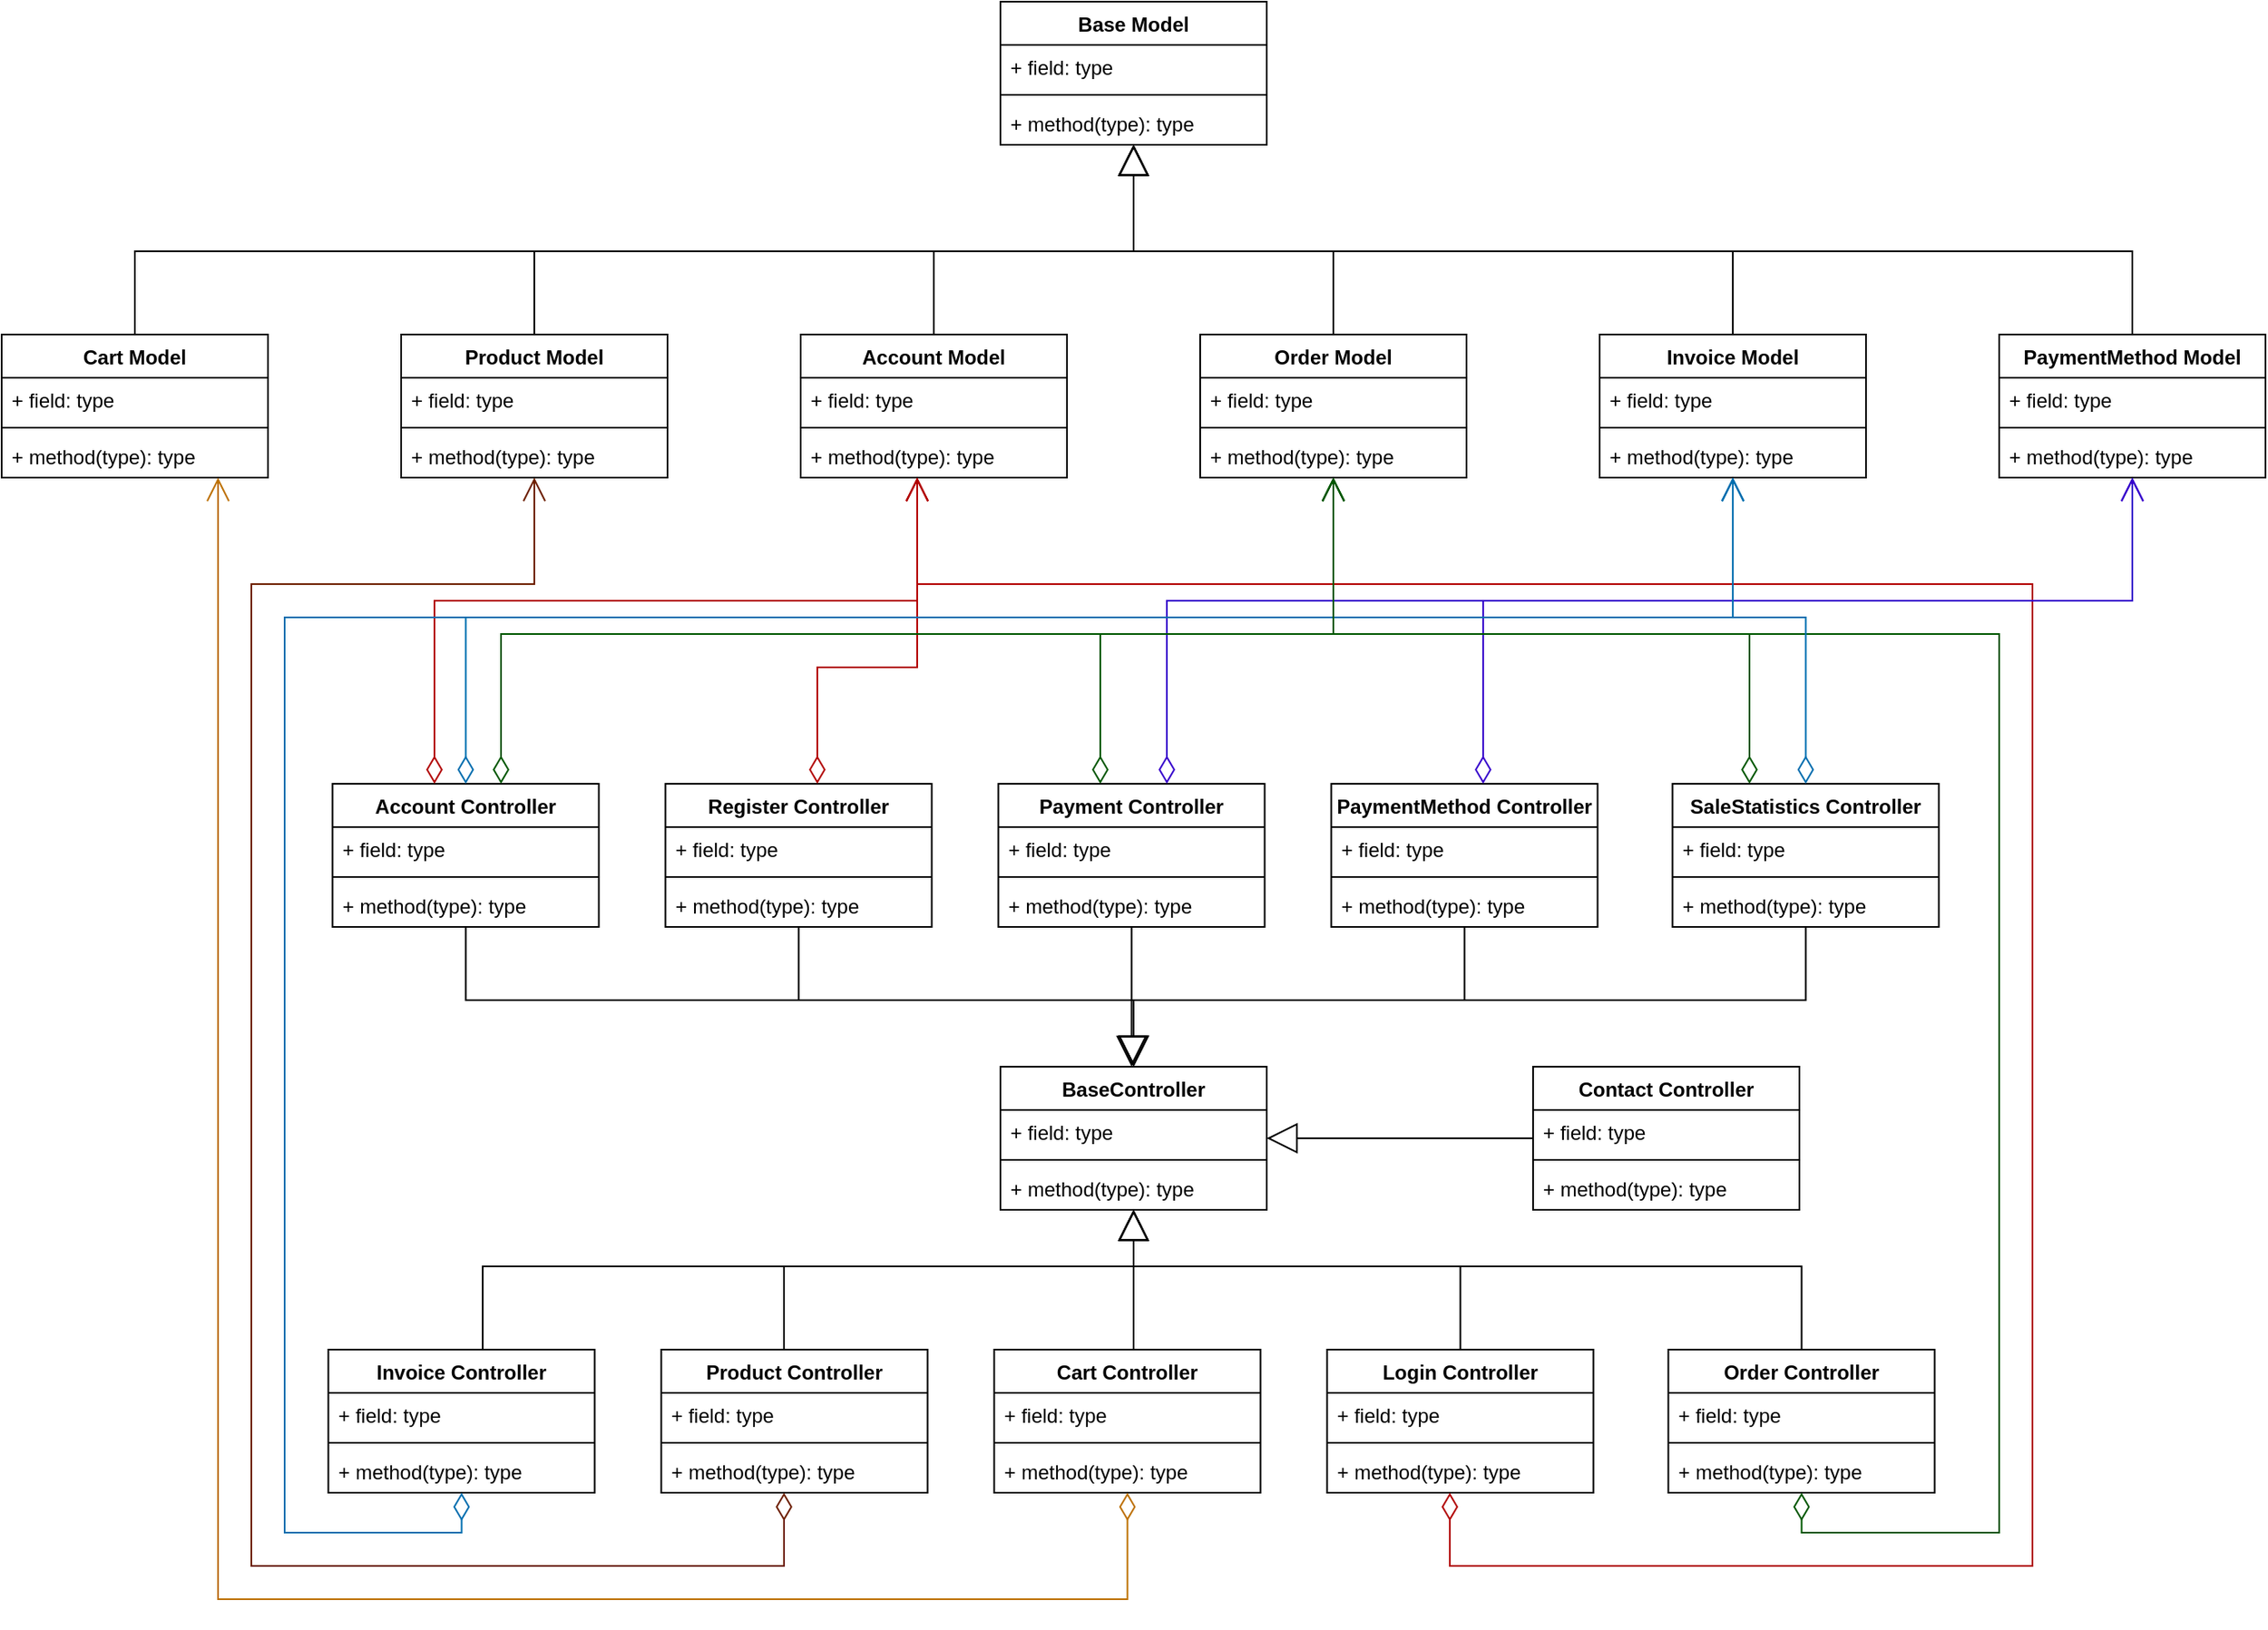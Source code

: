 <mxfile version="16.5.1" type="device"><diagram id="iHKMIQWXNUHumOlA1VqT" name="Page-1"><mxGraphModel dx="220" dy="181" grid="1" gridSize="10" guides="1" tooltips="1" connect="1" arrows="1" fold="1" page="1" pageScale="1" pageWidth="850" pageHeight="1100" math="0" shadow="0"><root><mxCell id="0"/><mxCell id="1" parent="0"/><mxCell id="gUh8i_VwvwUJNWOZ8tHj-1" value="Product Controller" style="swimlane;fontStyle=1;align=center;verticalAlign=top;childLayout=stackLayout;horizontal=1;startSize=26;horizontalStack=0;resizeParent=1;resizeParentMax=0;resizeLast=0;collapsible=1;marginBottom=0;" parent="1" vertex="1"><mxGeometry x="566.25" y="970" width="160" height="86" as="geometry"/></mxCell><mxCell id="gUh8i_VwvwUJNWOZ8tHj-2" value="+ field: type" style="text;strokeColor=none;fillColor=none;align=left;verticalAlign=top;spacingLeft=4;spacingRight=4;overflow=hidden;rotatable=0;points=[[0,0.5],[1,0.5]];portConstraint=eastwest;" parent="gUh8i_VwvwUJNWOZ8tHj-1" vertex="1"><mxGeometry y="26" width="160" height="26" as="geometry"/></mxCell><mxCell id="gUh8i_VwvwUJNWOZ8tHj-3" value="" style="line;strokeWidth=1;fillColor=none;align=left;verticalAlign=middle;spacingTop=-1;spacingLeft=3;spacingRight=3;rotatable=0;labelPosition=right;points=[];portConstraint=eastwest;" parent="gUh8i_VwvwUJNWOZ8tHj-1" vertex="1"><mxGeometry y="52" width="160" height="8" as="geometry"/></mxCell><mxCell id="gUh8i_VwvwUJNWOZ8tHj-4" value="+ method(type): type" style="text;strokeColor=none;fillColor=none;align=left;verticalAlign=top;spacingLeft=4;spacingRight=4;overflow=hidden;rotatable=0;points=[[0,0.5],[1,0.5]];portConstraint=eastwest;" parent="gUh8i_VwvwUJNWOZ8tHj-1" vertex="1"><mxGeometry y="60" width="160" height="26" as="geometry"/></mxCell><mxCell id="gUh8i_VwvwUJNWOZ8tHj-13" value="Cart Controller" style="swimlane;fontStyle=1;align=center;verticalAlign=top;childLayout=stackLayout;horizontal=1;startSize=26;horizontalStack=0;resizeParent=1;resizeParentMax=0;resizeLast=0;collapsible=1;marginBottom=0;" parent="1" vertex="1"><mxGeometry x="766.25" y="970" width="160" height="86" as="geometry"/></mxCell><mxCell id="gUh8i_VwvwUJNWOZ8tHj-14" value="+ field: type" style="text;strokeColor=none;fillColor=none;align=left;verticalAlign=top;spacingLeft=4;spacingRight=4;overflow=hidden;rotatable=0;points=[[0,0.5],[1,0.5]];portConstraint=eastwest;" parent="gUh8i_VwvwUJNWOZ8tHj-13" vertex="1"><mxGeometry y="26" width="160" height="26" as="geometry"/></mxCell><mxCell id="gUh8i_VwvwUJNWOZ8tHj-15" value="" style="line;strokeWidth=1;fillColor=none;align=left;verticalAlign=middle;spacingTop=-1;spacingLeft=3;spacingRight=3;rotatable=0;labelPosition=right;points=[];portConstraint=eastwest;" parent="gUh8i_VwvwUJNWOZ8tHj-13" vertex="1"><mxGeometry y="52" width="160" height="8" as="geometry"/></mxCell><mxCell id="gUh8i_VwvwUJNWOZ8tHj-16" value="+ method(type): type" style="text;strokeColor=none;fillColor=none;align=left;verticalAlign=top;spacingLeft=4;spacingRight=4;overflow=hidden;rotatable=0;points=[[0,0.5],[1,0.5]];portConstraint=eastwest;" parent="gUh8i_VwvwUJNWOZ8tHj-13" vertex="1"><mxGeometry y="60" width="160" height="26" as="geometry"/></mxCell><mxCell id="gUh8i_VwvwUJNWOZ8tHj-17" value="Product Model" style="swimlane;fontStyle=1;align=center;verticalAlign=top;childLayout=stackLayout;horizontal=1;startSize=26;horizontalStack=0;resizeParent=1;resizeParentMax=0;resizeLast=0;collapsible=1;marginBottom=0;" parent="1" vertex="1"><mxGeometry x="410" y="360" width="160" height="86" as="geometry"/></mxCell><mxCell id="gUh8i_VwvwUJNWOZ8tHj-18" value="+ field: type" style="text;strokeColor=none;fillColor=none;align=left;verticalAlign=top;spacingLeft=4;spacingRight=4;overflow=hidden;rotatable=0;points=[[0,0.5],[1,0.5]];portConstraint=eastwest;" parent="gUh8i_VwvwUJNWOZ8tHj-17" vertex="1"><mxGeometry y="26" width="160" height="26" as="geometry"/></mxCell><mxCell id="gUh8i_VwvwUJNWOZ8tHj-19" value="" style="line;strokeWidth=1;fillColor=none;align=left;verticalAlign=middle;spacingTop=-1;spacingLeft=3;spacingRight=3;rotatable=0;labelPosition=right;points=[];portConstraint=eastwest;" parent="gUh8i_VwvwUJNWOZ8tHj-17" vertex="1"><mxGeometry y="52" width="160" height="8" as="geometry"/></mxCell><mxCell id="gUh8i_VwvwUJNWOZ8tHj-20" value="+ method(type): type" style="text;strokeColor=none;fillColor=none;align=left;verticalAlign=top;spacingLeft=4;spacingRight=4;overflow=hidden;rotatable=0;points=[[0,0.5],[1,0.5]];portConstraint=eastwest;" parent="gUh8i_VwvwUJNWOZ8tHj-17" vertex="1"><mxGeometry y="60" width="160" height="26" as="geometry"/></mxCell><mxCell id="gUh8i_VwvwUJNWOZ8tHj-21" value="Cart Model" style="swimlane;fontStyle=1;align=center;verticalAlign=top;childLayout=stackLayout;horizontal=1;startSize=26;horizontalStack=0;resizeParent=1;resizeParentMax=0;resizeLast=0;collapsible=1;marginBottom=0;" parent="1" vertex="1"><mxGeometry x="170" y="360" width="160" height="86" as="geometry"/></mxCell><mxCell id="gUh8i_VwvwUJNWOZ8tHj-22" value="+ field: type" style="text;strokeColor=none;fillColor=none;align=left;verticalAlign=top;spacingLeft=4;spacingRight=4;overflow=hidden;rotatable=0;points=[[0,0.5],[1,0.5]];portConstraint=eastwest;" parent="gUh8i_VwvwUJNWOZ8tHj-21" vertex="1"><mxGeometry y="26" width="160" height="26" as="geometry"/></mxCell><mxCell id="gUh8i_VwvwUJNWOZ8tHj-23" value="" style="line;strokeWidth=1;fillColor=none;align=left;verticalAlign=middle;spacingTop=-1;spacingLeft=3;spacingRight=3;rotatable=0;labelPosition=right;points=[];portConstraint=eastwest;" parent="gUh8i_VwvwUJNWOZ8tHj-21" vertex="1"><mxGeometry y="52" width="160" height="8" as="geometry"/></mxCell><mxCell id="gUh8i_VwvwUJNWOZ8tHj-24" value="+ method(type): type" style="text;strokeColor=none;fillColor=none;align=left;verticalAlign=top;spacingLeft=4;spacingRight=4;overflow=hidden;rotatable=0;points=[[0,0.5],[1,0.5]];portConstraint=eastwest;" parent="gUh8i_VwvwUJNWOZ8tHj-21" vertex="1"><mxGeometry y="60" width="160" height="26" as="geometry"/></mxCell><mxCell id="gUh8i_VwvwUJNWOZ8tHj-25" value="Account Model" style="swimlane;fontStyle=1;align=center;verticalAlign=top;childLayout=stackLayout;horizontal=1;startSize=26;horizontalStack=0;resizeParent=1;resizeParentMax=0;resizeLast=0;collapsible=1;marginBottom=0;" parent="1" vertex="1"><mxGeometry x="650" y="360" width="160" height="86" as="geometry"/></mxCell><mxCell id="gUh8i_VwvwUJNWOZ8tHj-26" value="+ field: type" style="text;strokeColor=none;fillColor=none;align=left;verticalAlign=top;spacingLeft=4;spacingRight=4;overflow=hidden;rotatable=0;points=[[0,0.5],[1,0.5]];portConstraint=eastwest;" parent="gUh8i_VwvwUJNWOZ8tHj-25" vertex="1"><mxGeometry y="26" width="160" height="26" as="geometry"/></mxCell><mxCell id="gUh8i_VwvwUJNWOZ8tHj-27" value="" style="line;strokeWidth=1;fillColor=none;align=left;verticalAlign=middle;spacingTop=-1;spacingLeft=3;spacingRight=3;rotatable=0;labelPosition=right;points=[];portConstraint=eastwest;" parent="gUh8i_VwvwUJNWOZ8tHj-25" vertex="1"><mxGeometry y="52" width="160" height="8" as="geometry"/></mxCell><mxCell id="gUh8i_VwvwUJNWOZ8tHj-28" value="+ method(type): type" style="text;strokeColor=none;fillColor=none;align=left;verticalAlign=top;spacingLeft=4;spacingRight=4;overflow=hidden;rotatable=0;points=[[0,0.5],[1,0.5]];portConstraint=eastwest;" parent="gUh8i_VwvwUJNWOZ8tHj-25" vertex="1"><mxGeometry y="60" width="160" height="26" as="geometry"/></mxCell><mxCell id="gUh8i_VwvwUJNWOZ8tHj-29" value="Account Controller" style="swimlane;fontStyle=1;align=center;verticalAlign=top;childLayout=stackLayout;horizontal=1;startSize=26;horizontalStack=0;resizeParent=1;resizeParentMax=0;resizeLast=0;collapsible=1;marginBottom=0;" parent="1" vertex="1"><mxGeometry x="368.75" y="630" width="160" height="86" as="geometry"/></mxCell><mxCell id="gUh8i_VwvwUJNWOZ8tHj-30" value="+ field: type" style="text;strokeColor=none;fillColor=none;align=left;verticalAlign=top;spacingLeft=4;spacingRight=4;overflow=hidden;rotatable=0;points=[[0,0.5],[1,0.5]];portConstraint=eastwest;" parent="gUh8i_VwvwUJNWOZ8tHj-29" vertex="1"><mxGeometry y="26" width="160" height="26" as="geometry"/></mxCell><mxCell id="gUh8i_VwvwUJNWOZ8tHj-31" value="" style="line;strokeWidth=1;fillColor=none;align=left;verticalAlign=middle;spacingTop=-1;spacingLeft=3;spacingRight=3;rotatable=0;labelPosition=right;points=[];portConstraint=eastwest;" parent="gUh8i_VwvwUJNWOZ8tHj-29" vertex="1"><mxGeometry y="52" width="160" height="8" as="geometry"/></mxCell><mxCell id="gUh8i_VwvwUJNWOZ8tHj-32" value="+ method(type): type" style="text;strokeColor=none;fillColor=none;align=left;verticalAlign=top;spacingLeft=4;spacingRight=4;overflow=hidden;rotatable=0;points=[[0,0.5],[1,0.5]];portConstraint=eastwest;" parent="gUh8i_VwvwUJNWOZ8tHj-29" vertex="1"><mxGeometry y="60" width="160" height="26" as="geometry"/></mxCell><mxCell id="nWl0MVDC1HXZPAvvQISL-2" value="Order Model" style="swimlane;fontStyle=1;align=center;verticalAlign=top;childLayout=stackLayout;horizontal=1;startSize=26;horizontalStack=0;resizeParent=1;resizeParentMax=0;resizeLast=0;collapsible=1;marginBottom=0;" parent="1" vertex="1"><mxGeometry x="890" y="360" width="160" height="86" as="geometry"/></mxCell><mxCell id="nWl0MVDC1HXZPAvvQISL-3" value="+ field: type" style="text;strokeColor=none;fillColor=none;align=left;verticalAlign=top;spacingLeft=4;spacingRight=4;overflow=hidden;rotatable=0;points=[[0,0.5],[1,0.5]];portConstraint=eastwest;" parent="nWl0MVDC1HXZPAvvQISL-2" vertex="1"><mxGeometry y="26" width="160" height="26" as="geometry"/></mxCell><mxCell id="nWl0MVDC1HXZPAvvQISL-4" value="" style="line;strokeWidth=1;fillColor=none;align=left;verticalAlign=middle;spacingTop=-1;spacingLeft=3;spacingRight=3;rotatable=0;labelPosition=right;points=[];portConstraint=eastwest;" parent="nWl0MVDC1HXZPAvvQISL-2" vertex="1"><mxGeometry y="52" width="160" height="8" as="geometry"/></mxCell><mxCell id="nWl0MVDC1HXZPAvvQISL-5" value="+ method(type): type" style="text;strokeColor=none;fillColor=none;align=left;verticalAlign=top;spacingLeft=4;spacingRight=4;overflow=hidden;rotatable=0;points=[[0,0.5],[1,0.5]];portConstraint=eastwest;" parent="nWl0MVDC1HXZPAvvQISL-2" vertex="1"><mxGeometry y="60" width="160" height="26" as="geometry"/></mxCell><mxCell id="nWl0MVDC1HXZPAvvQISL-7" value="Invoice Model" style="swimlane;fontStyle=1;align=center;verticalAlign=top;childLayout=stackLayout;horizontal=1;startSize=26;horizontalStack=0;resizeParent=1;resizeParentMax=0;resizeLast=0;collapsible=1;marginBottom=0;" parent="1" vertex="1"><mxGeometry x="1130" y="360" width="160" height="86" as="geometry"/></mxCell><mxCell id="nWl0MVDC1HXZPAvvQISL-8" value="+ field: type" style="text;strokeColor=none;fillColor=none;align=left;verticalAlign=top;spacingLeft=4;spacingRight=4;overflow=hidden;rotatable=0;points=[[0,0.5],[1,0.5]];portConstraint=eastwest;" parent="nWl0MVDC1HXZPAvvQISL-7" vertex="1"><mxGeometry y="26" width="160" height="26" as="geometry"/></mxCell><mxCell id="nWl0MVDC1HXZPAvvQISL-9" value="" style="line;strokeWidth=1;fillColor=none;align=left;verticalAlign=middle;spacingTop=-1;spacingLeft=3;spacingRight=3;rotatable=0;labelPosition=right;points=[];portConstraint=eastwest;" parent="nWl0MVDC1HXZPAvvQISL-7" vertex="1"><mxGeometry y="52" width="160" height="8" as="geometry"/></mxCell><mxCell id="nWl0MVDC1HXZPAvvQISL-10" value="+ method(type): type" style="text;strokeColor=none;fillColor=none;align=left;verticalAlign=top;spacingLeft=4;spacingRight=4;overflow=hidden;rotatable=0;points=[[0,0.5],[1,0.5]];portConstraint=eastwest;" parent="nWl0MVDC1HXZPAvvQISL-7" vertex="1"><mxGeometry y="60" width="160" height="26" as="geometry"/></mxCell><mxCell id="nWl0MVDC1HXZPAvvQISL-11" value="SaleStatistics Controller" style="swimlane;fontStyle=1;align=center;verticalAlign=top;childLayout=stackLayout;horizontal=1;startSize=26;horizontalStack=0;resizeParent=1;resizeParentMax=0;resizeLast=0;collapsible=1;marginBottom=0;" parent="1" vertex="1"><mxGeometry x="1173.75" y="630" width="160" height="86" as="geometry"/></mxCell><mxCell id="nWl0MVDC1HXZPAvvQISL-12" value="+ field: type" style="text;strokeColor=none;fillColor=none;align=left;verticalAlign=top;spacingLeft=4;spacingRight=4;overflow=hidden;rotatable=0;points=[[0,0.5],[1,0.5]];portConstraint=eastwest;" parent="nWl0MVDC1HXZPAvvQISL-11" vertex="1"><mxGeometry y="26" width="160" height="26" as="geometry"/></mxCell><mxCell id="nWl0MVDC1HXZPAvvQISL-13" value="" style="line;strokeWidth=1;fillColor=none;align=left;verticalAlign=middle;spacingTop=-1;spacingLeft=3;spacingRight=3;rotatable=0;labelPosition=right;points=[];portConstraint=eastwest;" parent="nWl0MVDC1HXZPAvvQISL-11" vertex="1"><mxGeometry y="52" width="160" height="8" as="geometry"/></mxCell><mxCell id="nWl0MVDC1HXZPAvvQISL-14" value="+ method(type): type" style="text;strokeColor=none;fillColor=none;align=left;verticalAlign=top;spacingLeft=4;spacingRight=4;overflow=hidden;rotatable=0;points=[[0,0.5],[1,0.5]];portConstraint=eastwest;" parent="nWl0MVDC1HXZPAvvQISL-11" vertex="1"><mxGeometry y="60" width="160" height="26" as="geometry"/></mxCell><mxCell id="TjmQJIRYrY-PxP81Oxn5-1" value="Login Controller" style="swimlane;fontStyle=1;align=center;verticalAlign=top;childLayout=stackLayout;horizontal=1;startSize=26;horizontalStack=0;resizeParent=1;resizeParentMax=0;resizeLast=0;collapsible=1;marginBottom=0;" parent="1" vertex="1"><mxGeometry x="966.25" y="970" width="160" height="86" as="geometry"/></mxCell><mxCell id="TjmQJIRYrY-PxP81Oxn5-2" value="+ field: type" style="text;strokeColor=none;fillColor=none;align=left;verticalAlign=top;spacingLeft=4;spacingRight=4;overflow=hidden;rotatable=0;points=[[0,0.5],[1,0.5]];portConstraint=eastwest;" parent="TjmQJIRYrY-PxP81Oxn5-1" vertex="1"><mxGeometry y="26" width="160" height="26" as="geometry"/></mxCell><mxCell id="TjmQJIRYrY-PxP81Oxn5-3" value="" style="line;strokeWidth=1;fillColor=none;align=left;verticalAlign=middle;spacingTop=-1;spacingLeft=3;spacingRight=3;rotatable=0;labelPosition=right;points=[];portConstraint=eastwest;" parent="TjmQJIRYrY-PxP81Oxn5-1" vertex="1"><mxGeometry y="52" width="160" height="8" as="geometry"/></mxCell><mxCell id="TjmQJIRYrY-PxP81Oxn5-4" value="+ method(type): type" style="text;strokeColor=none;fillColor=none;align=left;verticalAlign=top;spacingLeft=4;spacingRight=4;overflow=hidden;rotatable=0;points=[[0,0.5],[1,0.5]];portConstraint=eastwest;" parent="TjmQJIRYrY-PxP81Oxn5-1" vertex="1"><mxGeometry y="60" width="160" height="26" as="geometry"/></mxCell><mxCell id="TjmQJIRYrY-PxP81Oxn5-5" value="Register Controller" style="swimlane;fontStyle=1;align=center;verticalAlign=top;childLayout=stackLayout;horizontal=1;startSize=26;horizontalStack=0;resizeParent=1;resizeParentMax=0;resizeLast=0;collapsible=1;marginBottom=0;" parent="1" vertex="1"><mxGeometry x="568.75" y="630" width="160" height="86" as="geometry"/></mxCell><mxCell id="TjmQJIRYrY-PxP81Oxn5-6" value="+ field: type" style="text;strokeColor=none;fillColor=none;align=left;verticalAlign=top;spacingLeft=4;spacingRight=4;overflow=hidden;rotatable=0;points=[[0,0.5],[1,0.5]];portConstraint=eastwest;" parent="TjmQJIRYrY-PxP81Oxn5-5" vertex="1"><mxGeometry y="26" width="160" height="26" as="geometry"/></mxCell><mxCell id="TjmQJIRYrY-PxP81Oxn5-7" value="" style="line;strokeWidth=1;fillColor=none;align=left;verticalAlign=middle;spacingTop=-1;spacingLeft=3;spacingRight=3;rotatable=0;labelPosition=right;points=[];portConstraint=eastwest;" parent="TjmQJIRYrY-PxP81Oxn5-5" vertex="1"><mxGeometry y="52" width="160" height="8" as="geometry"/></mxCell><mxCell id="TjmQJIRYrY-PxP81Oxn5-8" value="+ method(type): type" style="text;strokeColor=none;fillColor=none;align=left;verticalAlign=top;spacingLeft=4;spacingRight=4;overflow=hidden;rotatable=0;points=[[0,0.5],[1,0.5]];portConstraint=eastwest;" parent="TjmQJIRYrY-PxP81Oxn5-5" vertex="1"><mxGeometry y="60" width="160" height="26" as="geometry"/></mxCell><mxCell id="Td-3ggKMym5L7XH25-a8-9" value="PaymentMethod Model" style="swimlane;fontStyle=1;align=center;verticalAlign=top;childLayout=stackLayout;horizontal=1;startSize=26;horizontalStack=0;resizeParent=1;resizeParentMax=0;resizeLast=0;collapsible=1;marginBottom=0;" parent="1" vertex="1"><mxGeometry x="1370" y="360" width="160" height="86" as="geometry"/></mxCell><mxCell id="Td-3ggKMym5L7XH25-a8-10" value="+ field: type" style="text;strokeColor=none;fillColor=none;align=left;verticalAlign=top;spacingLeft=4;spacingRight=4;overflow=hidden;rotatable=0;points=[[0,0.5],[1,0.5]];portConstraint=eastwest;" parent="Td-3ggKMym5L7XH25-a8-9" vertex="1"><mxGeometry y="26" width="160" height="26" as="geometry"/></mxCell><mxCell id="Td-3ggKMym5L7XH25-a8-11" value="" style="line;strokeWidth=1;fillColor=none;align=left;verticalAlign=middle;spacingTop=-1;spacingLeft=3;spacingRight=3;rotatable=0;labelPosition=right;points=[];portConstraint=eastwest;" parent="Td-3ggKMym5L7XH25-a8-9" vertex="1"><mxGeometry y="52" width="160" height="8" as="geometry"/></mxCell><mxCell id="Td-3ggKMym5L7XH25-a8-12" value="+ method(type): type" style="text;strokeColor=none;fillColor=none;align=left;verticalAlign=top;spacingLeft=4;spacingRight=4;overflow=hidden;rotatable=0;points=[[0,0.5],[1,0.5]];portConstraint=eastwest;" parent="Td-3ggKMym5L7XH25-a8-9" vertex="1"><mxGeometry y="60" width="160" height="26" as="geometry"/></mxCell><mxCell id="Td-3ggKMym5L7XH25-a8-13" value="PaymentMethod Controller" style="swimlane;fontStyle=1;align=center;verticalAlign=top;childLayout=stackLayout;horizontal=1;startSize=26;horizontalStack=0;resizeParent=1;resizeParentMax=0;resizeLast=0;collapsible=1;marginBottom=0;" parent="1" vertex="1"><mxGeometry x="968.75" y="630" width="160" height="86" as="geometry"/></mxCell><mxCell id="Td-3ggKMym5L7XH25-a8-14" value="+ field: type" style="text;strokeColor=none;fillColor=none;align=left;verticalAlign=top;spacingLeft=4;spacingRight=4;overflow=hidden;rotatable=0;points=[[0,0.5],[1,0.5]];portConstraint=eastwest;" parent="Td-3ggKMym5L7XH25-a8-13" vertex="1"><mxGeometry y="26" width="160" height="26" as="geometry"/></mxCell><mxCell id="Td-3ggKMym5L7XH25-a8-15" value="" style="line;strokeWidth=1;fillColor=none;align=left;verticalAlign=middle;spacingTop=-1;spacingLeft=3;spacingRight=3;rotatable=0;labelPosition=right;points=[];portConstraint=eastwest;" parent="Td-3ggKMym5L7XH25-a8-13" vertex="1"><mxGeometry y="52" width="160" height="8" as="geometry"/></mxCell><mxCell id="Td-3ggKMym5L7XH25-a8-16" value="+ method(type): type" style="text;strokeColor=none;fillColor=none;align=left;verticalAlign=top;spacingLeft=4;spacingRight=4;overflow=hidden;rotatable=0;points=[[0,0.5],[1,0.5]];portConstraint=eastwest;" parent="Td-3ggKMym5L7XH25-a8-13" vertex="1"><mxGeometry y="60" width="160" height="26" as="geometry"/></mxCell><mxCell id="Td-3ggKMym5L7XH25-a8-17" value="Payment Controller" style="swimlane;fontStyle=1;align=center;verticalAlign=top;childLayout=stackLayout;horizontal=1;startSize=26;horizontalStack=0;resizeParent=1;resizeParentMax=0;resizeLast=0;collapsible=1;marginBottom=0;" parent="1" vertex="1"><mxGeometry x="768.75" y="630" width="160" height="86" as="geometry"/></mxCell><mxCell id="Td-3ggKMym5L7XH25-a8-18" value="+ field: type" style="text;strokeColor=none;fillColor=none;align=left;verticalAlign=top;spacingLeft=4;spacingRight=4;overflow=hidden;rotatable=0;points=[[0,0.5],[1,0.5]];portConstraint=eastwest;" parent="Td-3ggKMym5L7XH25-a8-17" vertex="1"><mxGeometry y="26" width="160" height="26" as="geometry"/></mxCell><mxCell id="Td-3ggKMym5L7XH25-a8-19" value="" style="line;strokeWidth=1;fillColor=none;align=left;verticalAlign=middle;spacingTop=-1;spacingLeft=3;spacingRight=3;rotatable=0;labelPosition=right;points=[];portConstraint=eastwest;" parent="Td-3ggKMym5L7XH25-a8-17" vertex="1"><mxGeometry y="52" width="160" height="8" as="geometry"/></mxCell><mxCell id="Td-3ggKMym5L7XH25-a8-20" value="+ method(type): type" style="text;strokeColor=none;fillColor=none;align=left;verticalAlign=top;spacingLeft=4;spacingRight=4;overflow=hidden;rotatable=0;points=[[0,0.5],[1,0.5]];portConstraint=eastwest;" parent="Td-3ggKMym5L7XH25-a8-17" vertex="1"><mxGeometry y="60" width="160" height="26" as="geometry"/></mxCell><mxCell id="Td-3ggKMym5L7XH25-a8-21" value="Invoice Controller" style="swimlane;fontStyle=1;align=center;verticalAlign=top;childLayout=stackLayout;horizontal=1;startSize=26;horizontalStack=0;resizeParent=1;resizeParentMax=0;resizeLast=0;collapsible=1;marginBottom=0;" parent="1" vertex="1"><mxGeometry x="366.25" y="970" width="160" height="86" as="geometry"/></mxCell><mxCell id="Td-3ggKMym5L7XH25-a8-22" value="+ field: type" style="text;strokeColor=none;fillColor=none;align=left;verticalAlign=top;spacingLeft=4;spacingRight=4;overflow=hidden;rotatable=0;points=[[0,0.5],[1,0.5]];portConstraint=eastwest;" parent="Td-3ggKMym5L7XH25-a8-21" vertex="1"><mxGeometry y="26" width="160" height="26" as="geometry"/></mxCell><mxCell id="Td-3ggKMym5L7XH25-a8-23" value="" style="line;strokeWidth=1;fillColor=none;align=left;verticalAlign=middle;spacingTop=-1;spacingLeft=3;spacingRight=3;rotatable=0;labelPosition=right;points=[];portConstraint=eastwest;" parent="Td-3ggKMym5L7XH25-a8-21" vertex="1"><mxGeometry y="52" width="160" height="8" as="geometry"/></mxCell><mxCell id="Td-3ggKMym5L7XH25-a8-24" value="+ method(type): type" style="text;strokeColor=none;fillColor=none;align=left;verticalAlign=top;spacingLeft=4;spacingRight=4;overflow=hidden;rotatable=0;points=[[0,0.5],[1,0.5]];portConstraint=eastwest;" parent="Td-3ggKMym5L7XH25-a8-21" vertex="1"><mxGeometry y="60" width="160" height="26" as="geometry"/></mxCell><mxCell id="Td-3ggKMym5L7XH25-a8-25" value="Order Controller" style="swimlane;fontStyle=1;align=center;verticalAlign=top;childLayout=stackLayout;horizontal=1;startSize=26;horizontalStack=0;resizeParent=1;resizeParentMax=0;resizeLast=0;collapsible=1;marginBottom=0;" parent="1" vertex="1"><mxGeometry x="1171.25" y="970" width="160" height="86" as="geometry"/></mxCell><mxCell id="Td-3ggKMym5L7XH25-a8-26" value="+ field: type" style="text;strokeColor=none;fillColor=none;align=left;verticalAlign=top;spacingLeft=4;spacingRight=4;overflow=hidden;rotatable=0;points=[[0,0.5],[1,0.5]];portConstraint=eastwest;" parent="Td-3ggKMym5L7XH25-a8-25" vertex="1"><mxGeometry y="26" width="160" height="26" as="geometry"/></mxCell><mxCell id="Td-3ggKMym5L7XH25-a8-27" value="" style="line;strokeWidth=1;fillColor=none;align=left;verticalAlign=middle;spacingTop=-1;spacingLeft=3;spacingRight=3;rotatable=0;labelPosition=right;points=[];portConstraint=eastwest;" parent="Td-3ggKMym5L7XH25-a8-25" vertex="1"><mxGeometry y="52" width="160" height="8" as="geometry"/></mxCell><mxCell id="Td-3ggKMym5L7XH25-a8-28" value="+ method(type): type" style="text;strokeColor=none;fillColor=none;align=left;verticalAlign=top;spacingLeft=4;spacingRight=4;overflow=hidden;rotatable=0;points=[[0,0.5],[1,0.5]];portConstraint=eastwest;" parent="Td-3ggKMym5L7XH25-a8-25" vertex="1"><mxGeometry y="60" width="160" height="26" as="geometry"/></mxCell><mxCell id="yGkIUziUxfL2O5VhfQkJ-1" value="Base Model" style="swimlane;fontStyle=1;align=center;verticalAlign=top;childLayout=stackLayout;horizontal=1;startSize=26;horizontalStack=0;resizeParent=1;resizeParentMax=0;resizeLast=0;collapsible=1;marginBottom=0;" parent="1" vertex="1"><mxGeometry x="770" y="160" width="160" height="86" as="geometry"/></mxCell><mxCell id="yGkIUziUxfL2O5VhfQkJ-2" value="+ field: type" style="text;strokeColor=none;fillColor=none;align=left;verticalAlign=top;spacingLeft=4;spacingRight=4;overflow=hidden;rotatable=0;points=[[0,0.5],[1,0.5]];portConstraint=eastwest;" parent="yGkIUziUxfL2O5VhfQkJ-1" vertex="1"><mxGeometry y="26" width="160" height="26" as="geometry"/></mxCell><mxCell id="yGkIUziUxfL2O5VhfQkJ-3" value="" style="line;strokeWidth=1;fillColor=none;align=left;verticalAlign=middle;spacingTop=-1;spacingLeft=3;spacingRight=3;rotatable=0;labelPosition=right;points=[];portConstraint=eastwest;" parent="yGkIUziUxfL2O5VhfQkJ-1" vertex="1"><mxGeometry y="52" width="160" height="8" as="geometry"/></mxCell><mxCell id="yGkIUziUxfL2O5VhfQkJ-4" value="+ method(type): type" style="text;strokeColor=none;fillColor=none;align=left;verticalAlign=top;spacingLeft=4;spacingRight=4;overflow=hidden;rotatable=0;points=[[0,0.5],[1,0.5]];portConstraint=eastwest;" parent="yGkIUziUxfL2O5VhfQkJ-1" vertex="1"><mxGeometry y="60" width="160" height="26" as="geometry"/></mxCell><mxCell id="yGkIUziUxfL2O5VhfQkJ-6" value="" style="endArrow=block;endSize=16;endFill=0;html=1;rounded=0;edgeStyle=orthogonalEdgeStyle;" parent="1" source="nWl0MVDC1HXZPAvvQISL-2" target="yGkIUziUxfL2O5VhfQkJ-1" edge="1"><mxGeometry x="-0.086" y="-13" width="160" relative="1" as="geometry"><mxPoint x="440" y="240" as="sourcePoint"/><mxPoint x="600" y="240" as="targetPoint"/><Array as="points"><mxPoint x="970" y="310"/><mxPoint x="850" y="310"/></Array><mxPoint as="offset"/></mxGeometry></mxCell><mxCell id="yGkIUziUxfL2O5VhfQkJ-16" value="" style="endArrow=block;endSize=16;endFill=0;html=1;rounded=0;edgeStyle=orthogonalEdgeStyle;" parent="1" source="gUh8i_VwvwUJNWOZ8tHj-25" target="yGkIUziUxfL2O5VhfQkJ-1" edge="1"><mxGeometry x="-1" y="-74" width="160" relative="1" as="geometry"><mxPoint x="1160" y="214" as="sourcePoint"/><mxPoint x="1050" y="100" as="targetPoint"/><mxPoint as="offset"/><Array as="points"><mxPoint x="730" y="310"/><mxPoint x="850" y="310"/></Array></mxGeometry></mxCell><mxCell id="yGkIUziUxfL2O5VhfQkJ-17" value="" style="endArrow=block;endSize=16;endFill=0;html=1;rounded=0;edgeStyle=orthogonalEdgeStyle;" parent="1" source="gUh8i_VwvwUJNWOZ8tHj-17" target="yGkIUziUxfL2O5VhfQkJ-1" edge="1"><mxGeometry x="-1" y="-74" width="160" relative="1" as="geometry"><mxPoint x="740" y="370" as="sourcePoint"/><mxPoint x="860" y="256" as="targetPoint"/><mxPoint as="offset"/><Array as="points"><mxPoint x="490" y="310"/><mxPoint x="850" y="310"/></Array></mxGeometry></mxCell><mxCell id="yGkIUziUxfL2O5VhfQkJ-19" value="" style="endArrow=block;endSize=16;endFill=0;html=1;rounded=0;edgeStyle=orthogonalEdgeStyle;" parent="1" source="gUh8i_VwvwUJNWOZ8tHj-21" target="yGkIUziUxfL2O5VhfQkJ-1" edge="1"><mxGeometry x="-1" y="-74" width="160" relative="1" as="geometry"><mxPoint x="500.059" y="370" as="sourcePoint"/><mxPoint x="859.941" y="256" as="targetPoint"/><mxPoint as="offset"/><Array as="points"><mxPoint x="250" y="310"/><mxPoint x="850" y="310"/></Array></mxGeometry></mxCell><mxCell id="yGkIUziUxfL2O5VhfQkJ-20" value="" style="endArrow=block;endSize=16;endFill=0;html=1;rounded=0;edgeStyle=orthogonalEdgeStyle;" parent="1" source="nWl0MVDC1HXZPAvvQISL-7" target="yGkIUziUxfL2O5VhfQkJ-1" edge="1"><mxGeometry x="-0.086" y="-13" width="160" relative="1" as="geometry"><mxPoint x="980" y="370" as="sourcePoint"/><mxPoint x="860" y="256" as="targetPoint"/><Array as="points"><mxPoint x="1210" y="310"/><mxPoint x="850" y="310"/></Array><mxPoint as="offset"/></mxGeometry></mxCell><mxCell id="yGkIUziUxfL2O5VhfQkJ-21" value="" style="endArrow=block;endSize=16;endFill=0;html=1;rounded=0;edgeStyle=orthogonalEdgeStyle;" parent="1" source="Td-3ggKMym5L7XH25-a8-9" target="yGkIUziUxfL2O5VhfQkJ-1" edge="1"><mxGeometry x="-0.086" y="-13" width="160" relative="1" as="geometry"><mxPoint x="1220" y="370" as="sourcePoint"/><mxPoint x="860" y="256" as="targetPoint"/><Array as="points"><mxPoint x="1450" y="310"/><mxPoint x="850" y="310"/></Array><mxPoint as="offset"/></mxGeometry></mxCell><mxCell id="5KWukDRtt9G7F9y7Pm-P-2" value="" style="endArrow=open;html=1;endSize=12;startArrow=diamondThin;startSize=14;startFill=0;edgeStyle=orthogonalEdgeStyle;align=left;verticalAlign=bottom;rounded=0;fillColor=#e51400;strokeColor=#B20000;" edge="1" parent="1" source="gUh8i_VwvwUJNWOZ8tHj-29" target="gUh8i_VwvwUJNWOZ8tHj-25"><mxGeometry x="-1" y="3" relative="1" as="geometry"><mxPoint x="1010" y="590" as="sourcePoint"/><mxPoint x="1170" y="590" as="targetPoint"/><Array as="points"><mxPoint x="430" y="520"/><mxPoint x="720" y="520"/></Array></mxGeometry></mxCell><mxCell id="5KWukDRtt9G7F9y7Pm-P-3" value="" style="endArrow=open;html=1;endSize=12;startArrow=diamondThin;startSize=14;startFill=0;edgeStyle=orthogonalEdgeStyle;align=left;verticalAlign=bottom;rounded=0;fillColor=#e51400;strokeColor=#B20000;" edge="1" parent="1" source="TjmQJIRYrY-PxP81Oxn5-5" target="gUh8i_VwvwUJNWOZ8tHj-25"><mxGeometry x="-1" y="3" relative="1" as="geometry"><mxPoint x="560" y="640" as="sourcePoint"/><mxPoint x="740" y="456" as="targetPoint"/><Array as="points"><mxPoint x="660" y="560"/><mxPoint x="720" y="560"/></Array></mxGeometry></mxCell><mxCell id="5KWukDRtt9G7F9y7Pm-P-5" value="" style="endArrow=open;html=1;endSize=12;startArrow=diamondThin;startSize=14;startFill=0;edgeStyle=orthogonalEdgeStyle;align=left;verticalAlign=bottom;rounded=0;fillColor=#e51400;strokeColor=#B20000;" edge="1" parent="1" source="TjmQJIRYrY-PxP81Oxn5-1" target="gUh8i_VwvwUJNWOZ8tHj-25"><mxGeometry x="-1" y="3" relative="1" as="geometry"><mxPoint x="560" y="640" as="sourcePoint"/><mxPoint x="740" y="456" as="targetPoint"/><Array as="points"><mxPoint x="1040" y="1100"/><mxPoint x="1390" y="1100"/><mxPoint x="1390" y="510"/><mxPoint x="720" y="510"/></Array></mxGeometry></mxCell><mxCell id="5KWukDRtt9G7F9y7Pm-P-6" value="" style="endArrow=open;html=1;endSize=12;startArrow=diamondThin;startSize=14;startFill=0;edgeStyle=orthogonalEdgeStyle;align=left;verticalAlign=bottom;rounded=0;fillColor=#f0a30a;strokeColor=#BD7000;" edge="1" parent="1" source="gUh8i_VwvwUJNWOZ8tHj-13" target="gUh8i_VwvwUJNWOZ8tHj-21"><mxGeometry x="-1" y="3" relative="1" as="geometry"><mxPoint x="350" y="640" as="sourcePoint"/><mxPoint x="720" y="456" as="targetPoint"/><Array as="points"><mxPoint x="846" y="1120"/><mxPoint x="300" y="1120"/></Array></mxGeometry></mxCell><mxCell id="5KWukDRtt9G7F9y7Pm-P-8" value="" style="endArrow=open;html=1;endSize=12;startArrow=diamondThin;startSize=14;startFill=0;edgeStyle=orthogonalEdgeStyle;align=left;verticalAlign=bottom;rounded=0;fillColor=#a0522d;strokeColor=#6D1F00;" edge="1" parent="1" source="gUh8i_VwvwUJNWOZ8tHj-1" target="gUh8i_VwvwUJNWOZ8tHj-17"><mxGeometry x="-1" y="3" relative="1" as="geometry"><mxPoint x="160" y="640" as="sourcePoint"/><mxPoint x="260" y="456" as="targetPoint"/><Array as="points"><mxPoint x="640" y="1100"/><mxPoint x="320" y="1100"/><mxPoint x="320" y="510"/><mxPoint x="490" y="510"/></Array></mxGeometry></mxCell><mxCell id="5KWukDRtt9G7F9y7Pm-P-9" value="" style="endArrow=open;html=1;endSize=12;startArrow=diamondThin;startSize=14;startFill=0;edgeStyle=orthogonalEdgeStyle;align=left;verticalAlign=bottom;rounded=0;fillColor=#6a00ff;strokeColor=#3700CC;" edge="1" parent="1" source="Td-3ggKMym5L7XH25-a8-17" target="Td-3ggKMym5L7XH25-a8-9"><mxGeometry x="-1" y="3" relative="1" as="geometry"><mxPoint x="1360.077" y="640.0" as="sourcePoint"/><mxPoint x="760.077" y="456" as="targetPoint"/><Array as="points"><mxPoint x="870" y="520"/><mxPoint x="1450" y="520"/></Array></mxGeometry></mxCell><mxCell id="5KWukDRtt9G7F9y7Pm-P-10" value="" style="endArrow=open;html=1;endSize=12;startArrow=diamondThin;startSize=14;startFill=0;edgeStyle=orthogonalEdgeStyle;align=left;verticalAlign=bottom;rounded=0;fillColor=#008a00;strokeColor=#005700;" edge="1" parent="1" source="Td-3ggKMym5L7XH25-a8-17" target="nWl0MVDC1HXZPAvvQISL-2"><mxGeometry x="-1" y="3" relative="1" as="geometry"><mxPoint x="960.077" y="640.0" as="sourcePoint"/><mxPoint x="1460.077" y="456" as="targetPoint"/><Array as="points"><mxPoint x="830" y="540"/><mxPoint x="970" y="540"/></Array></mxGeometry></mxCell><mxCell id="5KWukDRtt9G7F9y7Pm-P-11" value="" style="endArrow=open;html=1;endSize=12;startArrow=diamondThin;startSize=14;startFill=0;edgeStyle=orthogonalEdgeStyle;align=left;verticalAlign=bottom;rounded=0;fillColor=#008a00;strokeColor=#005700;" edge="1" parent="1" source="gUh8i_VwvwUJNWOZ8tHj-29" target="nWl0MVDC1HXZPAvvQISL-2"><mxGeometry x="-1" y="3" relative="1" as="geometry"><mxPoint x="560" y="640" as="sourcePoint"/><mxPoint x="740" y="456" as="targetPoint"/><Array as="points"><mxPoint x="470" y="540"/><mxPoint x="970" y="540"/></Array></mxGeometry></mxCell><mxCell id="5KWukDRtt9G7F9y7Pm-P-12" value="" style="endArrow=open;html=1;endSize=12;startArrow=diamondThin;startSize=14;startFill=0;edgeStyle=orthogonalEdgeStyle;align=left;verticalAlign=bottom;rounded=0;fillColor=#1ba1e2;strokeColor=#006EAF;" edge="1" parent="1" source="gUh8i_VwvwUJNWOZ8tHj-29" target="nWl0MVDC1HXZPAvvQISL-7"><mxGeometry x="-1" y="3" relative="1" as="geometry"><mxPoint x="580" y="640" as="sourcePoint"/><mxPoint x="950" y="456" as="targetPoint"/><Array as="points"><mxPoint x="449" y="530"/><mxPoint x="1210" y="530"/></Array></mxGeometry></mxCell><mxCell id="5KWukDRtt9G7F9y7Pm-P-13" value="" style="endArrow=open;html=1;endSize=12;startArrow=diamondThin;startSize=14;startFill=0;edgeStyle=orthogonalEdgeStyle;align=left;verticalAlign=bottom;rounded=0;fillColor=#6a00ff;strokeColor=#3700CC;" edge="1" parent="1" source="Td-3ggKMym5L7XH25-a8-13" target="Td-3ggKMym5L7XH25-a8-9"><mxGeometry x="-1" y="3" relative="1" as="geometry"><mxPoint x="960" y="640" as="sourcePoint"/><mxPoint x="1460" y="456" as="targetPoint"/><Array as="points"><mxPoint x="1060" y="520"/><mxPoint x="1450" y="520"/></Array></mxGeometry></mxCell><mxCell id="5KWukDRtt9G7F9y7Pm-P-14" value="" style="endArrow=open;html=1;endSize=12;startArrow=diamondThin;startSize=14;startFill=0;edgeStyle=orthogonalEdgeStyle;align=left;verticalAlign=bottom;rounded=0;fillColor=#008a00;strokeColor=#005700;" edge="1" parent="1" source="Td-3ggKMym5L7XH25-a8-25" target="nWl0MVDC1HXZPAvvQISL-2"><mxGeometry x="-1" y="3" relative="1" as="geometry"><mxPoint x="1170" y="640" as="sourcePoint"/><mxPoint x="1480" y="456" as="targetPoint"/><Array as="points"><mxPoint x="1251" y="1080"/><mxPoint x="1370" y="1080"/><mxPoint x="1370" y="540"/><mxPoint x="970" y="540"/></Array></mxGeometry></mxCell><mxCell id="5KWukDRtt9G7F9y7Pm-P-15" value="" style="endArrow=open;html=1;endSize=12;startArrow=diamondThin;startSize=14;startFill=0;edgeStyle=orthogonalEdgeStyle;align=left;verticalAlign=bottom;rounded=0;fillColor=#1ba1e2;strokeColor=#006EAF;" edge="1" parent="1" source="Td-3ggKMym5L7XH25-a8-21" target="nWl0MVDC1HXZPAvvQISL-7"><mxGeometry x="-1" y="3" relative="1" as="geometry"><mxPoint x="-40" y="640" as="sourcePoint"/><mxPoint x="500" y="456" as="targetPoint"/><Array as="points"><mxPoint x="446" y="1080"/><mxPoint x="340" y="1080"/><mxPoint x="340" y="530"/><mxPoint x="1210" y="530"/></Array></mxGeometry></mxCell><mxCell id="5KWukDRtt9G7F9y7Pm-P-18" value="" style="endArrow=open;html=1;endSize=12;startArrow=diamondThin;startSize=14;startFill=0;edgeStyle=orthogonalEdgeStyle;align=left;verticalAlign=bottom;rounded=0;fillColor=#008a00;strokeColor=#005700;" edge="1" parent="1" source="nWl0MVDC1HXZPAvvQISL-11" target="nWl0MVDC1HXZPAvvQISL-2"><mxGeometry x="-1" y="3" relative="1" as="geometry"><mxPoint x="1160" y="640" as="sourcePoint"/><mxPoint x="1470" y="456.0" as="targetPoint"/><Array as="points"><mxPoint x="1220" y="540"/><mxPoint x="970" y="540"/></Array></mxGeometry></mxCell><mxCell id="5KWukDRtt9G7F9y7Pm-P-19" value="" style="endArrow=open;html=1;endSize=12;startArrow=diamondThin;startSize=14;startFill=0;edgeStyle=orthogonalEdgeStyle;align=left;verticalAlign=bottom;rounded=0;fillColor=#1ba1e2;strokeColor=#006EAF;" edge="1" parent="1" source="nWl0MVDC1HXZPAvvQISL-11" target="nWl0MVDC1HXZPAvvQISL-7"><mxGeometry x="-1" y="3" relative="1" as="geometry"><mxPoint x="1350" y="640" as="sourcePoint"/><mxPoint x="1020" y="456.0" as="targetPoint"/><Array as="points"><mxPoint x="1254" y="530"/><mxPoint x="1210" y="530"/></Array></mxGeometry></mxCell><mxCell id="5KWukDRtt9G7F9y7Pm-P-21" value="BaseController" style="swimlane;fontStyle=1;align=center;verticalAlign=top;childLayout=stackLayout;horizontal=1;startSize=26;horizontalStack=0;resizeParent=1;resizeParentMax=0;resizeLast=0;collapsible=1;marginBottom=0;" vertex="1" parent="1"><mxGeometry x="770" y="800" width="160" height="86" as="geometry"/></mxCell><mxCell id="5KWukDRtt9G7F9y7Pm-P-22" value="+ field: type" style="text;strokeColor=none;fillColor=none;align=left;verticalAlign=top;spacingLeft=4;spacingRight=4;overflow=hidden;rotatable=0;points=[[0,0.5],[1,0.5]];portConstraint=eastwest;" vertex="1" parent="5KWukDRtt9G7F9y7Pm-P-21"><mxGeometry y="26" width="160" height="26" as="geometry"/></mxCell><mxCell id="5KWukDRtt9G7F9y7Pm-P-23" value="" style="line;strokeWidth=1;fillColor=none;align=left;verticalAlign=middle;spacingTop=-1;spacingLeft=3;spacingRight=3;rotatable=0;labelPosition=right;points=[];portConstraint=eastwest;" vertex="1" parent="5KWukDRtt9G7F9y7Pm-P-21"><mxGeometry y="52" width="160" height="8" as="geometry"/></mxCell><mxCell id="5KWukDRtt9G7F9y7Pm-P-24" value="+ method(type): type" style="text;strokeColor=none;fillColor=none;align=left;verticalAlign=top;spacingLeft=4;spacingRight=4;overflow=hidden;rotatable=0;points=[[0,0.5],[1,0.5]];portConstraint=eastwest;" vertex="1" parent="5KWukDRtt9G7F9y7Pm-P-21"><mxGeometry y="60" width="160" height="26" as="geometry"/></mxCell><mxCell id="5KWukDRtt9G7F9y7Pm-P-33" value="Contact Controller" style="swimlane;fontStyle=1;align=center;verticalAlign=top;childLayout=stackLayout;horizontal=1;startSize=26;horizontalStack=0;resizeParent=1;resizeParentMax=0;resizeLast=0;collapsible=1;marginBottom=0;" vertex="1" parent="1"><mxGeometry x="1090" y="800" width="160" height="86" as="geometry"/></mxCell><mxCell id="5KWukDRtt9G7F9y7Pm-P-34" value="+ field: type" style="text;strokeColor=none;fillColor=none;align=left;verticalAlign=top;spacingLeft=4;spacingRight=4;overflow=hidden;rotatable=0;points=[[0,0.5],[1,0.5]];portConstraint=eastwest;" vertex="1" parent="5KWukDRtt9G7F9y7Pm-P-33"><mxGeometry y="26" width="160" height="26" as="geometry"/></mxCell><mxCell id="5KWukDRtt9G7F9y7Pm-P-35" value="" style="line;strokeWidth=1;fillColor=none;align=left;verticalAlign=middle;spacingTop=-1;spacingLeft=3;spacingRight=3;rotatable=0;labelPosition=right;points=[];portConstraint=eastwest;" vertex="1" parent="5KWukDRtt9G7F9y7Pm-P-33"><mxGeometry y="52" width="160" height="8" as="geometry"/></mxCell><mxCell id="5KWukDRtt9G7F9y7Pm-P-36" value="+ method(type): type" style="text;strokeColor=none;fillColor=none;align=left;verticalAlign=top;spacingLeft=4;spacingRight=4;overflow=hidden;rotatable=0;points=[[0,0.5],[1,0.5]];portConstraint=eastwest;" vertex="1" parent="5KWukDRtt9G7F9y7Pm-P-33"><mxGeometry y="60" width="160" height="26" as="geometry"/></mxCell><mxCell id="5KWukDRtt9G7F9y7Pm-P-38" value="" style="endArrow=block;endSize=16;endFill=0;html=1;rounded=0;edgeStyle=orthogonalEdgeStyle;" edge="1" parent="1" source="Td-3ggKMym5L7XH25-a8-17" target="5KWukDRtt9G7F9y7Pm-P-21"><mxGeometry x="-0.086" y="-13" width="160" relative="1" as="geometry"><mxPoint x="1460" y="370.0" as="sourcePoint"/><mxPoint x="860" y="256.0" as="targetPoint"/><Array as="points"><mxPoint x="849" y="740"/><mxPoint x="849" y="740"/></Array><mxPoint as="offset"/></mxGeometry></mxCell><mxCell id="5KWukDRtt9G7F9y7Pm-P-39" value="" style="endArrow=block;endSize=16;endFill=0;html=1;rounded=0;edgeStyle=orthogonalEdgeStyle;" edge="1" parent="1" source="Td-3ggKMym5L7XH25-a8-13" target="5KWukDRtt9G7F9y7Pm-P-21"><mxGeometry x="-0.086" y="-13" width="160" relative="1" as="geometry"><mxPoint x="858.842" y="726" as="sourcePoint"/><mxPoint x="858.842" y="810" as="targetPoint"/><Array as="points"><mxPoint x="1049" y="760"/><mxPoint x="850" y="760"/></Array><mxPoint as="offset"/></mxGeometry></mxCell><mxCell id="5KWukDRtt9G7F9y7Pm-P-40" value="" style="endArrow=block;endSize=16;endFill=0;html=1;rounded=0;edgeStyle=orthogonalEdgeStyle;" edge="1" parent="1" source="TjmQJIRYrY-PxP81Oxn5-5" target="5KWukDRtt9G7F9y7Pm-P-21"><mxGeometry x="-0.086" y="-13" width="160" relative="1" as="geometry"><mxPoint x="1058.815" y="726" as="sourcePoint"/><mxPoint x="860.0" y="810" as="targetPoint"/><Array as="points"><mxPoint x="649" y="760"/><mxPoint x="850" y="760"/></Array><mxPoint as="offset"/></mxGeometry></mxCell><mxCell id="5KWukDRtt9G7F9y7Pm-P-41" value="" style="endArrow=block;endSize=16;endFill=0;html=1;rounded=0;edgeStyle=orthogonalEdgeStyle;" edge="1" parent="1" source="nWl0MVDC1HXZPAvvQISL-11" target="5KWukDRtt9G7F9y7Pm-P-21"><mxGeometry x="-0.086" y="-13" width="160" relative="1" as="geometry"><mxPoint x="1058.842" y="726" as="sourcePoint"/><mxPoint x="860" y="810" as="targetPoint"/><Array as="points"><mxPoint x="1254" y="760"/><mxPoint x="850" y="760"/></Array><mxPoint as="offset"/></mxGeometry></mxCell><mxCell id="5KWukDRtt9G7F9y7Pm-P-42" value="" style="endArrow=block;endSize=16;endFill=0;html=1;rounded=0;edgeStyle=orthogonalEdgeStyle;" edge="1" parent="1" source="gUh8i_VwvwUJNWOZ8tHj-29" target="5KWukDRtt9G7F9y7Pm-P-21"><mxGeometry x="-0.086" y="-13" width="160" relative="1" as="geometry"><mxPoint x="658.842" y="726" as="sourcePoint"/><mxPoint x="860" y="810" as="targetPoint"/><Array as="points"><mxPoint x="449" y="760"/><mxPoint x="850" y="760"/></Array><mxPoint as="offset"/></mxGeometry></mxCell><mxCell id="5KWukDRtt9G7F9y7Pm-P-45" value="" style="endArrow=block;endSize=16;endFill=0;html=1;rounded=0;edgeStyle=orthogonalEdgeStyle;" edge="1" parent="1" source="Td-3ggKMym5L7XH25-a8-21" target="5KWukDRtt9G7F9y7Pm-P-21"><mxGeometry x="-0.086" y="-13" width="160" relative="1" as="geometry"><mxPoint x="458.783" y="726.0" as="sourcePoint"/><mxPoint x="860" y="810" as="targetPoint"/><Array as="points"><mxPoint x="459" y="920"/><mxPoint x="850" y="920"/></Array><mxPoint as="offset"/></mxGeometry></mxCell><mxCell id="5KWukDRtt9G7F9y7Pm-P-50" value="" style="endArrow=block;endSize=16;endFill=0;html=1;rounded=0;edgeStyle=orthogonalEdgeStyle;" edge="1" parent="1" source="gUh8i_VwvwUJNWOZ8tHj-1" target="5KWukDRtt9G7F9y7Pm-P-21"><mxGeometry x="-0.086" y="-13" width="160" relative="1" as="geometry"><mxPoint x="469.043" y="980" as="sourcePoint"/><mxPoint x="870" y="896.0" as="targetPoint"/><Array as="points"><mxPoint x="640" y="920"/><mxPoint x="850" y="920"/></Array><mxPoint as="offset"/></mxGeometry></mxCell><mxCell id="5KWukDRtt9G7F9y7Pm-P-51" value="" style="endArrow=block;endSize=16;endFill=0;html=1;rounded=0;edgeStyle=orthogonalEdgeStyle;" edge="1" parent="1" source="gUh8i_VwvwUJNWOZ8tHj-13" target="5KWukDRtt9G7F9y7Pm-P-21"><mxGeometry x="-0.086" y="-13" width="160" relative="1" as="geometry"><mxPoint x="650.0" y="980" as="sourcePoint"/><mxPoint x="860.0" y="896.0" as="targetPoint"/><Array as="points"><mxPoint x="850" y="930"/><mxPoint x="850" y="930"/></Array><mxPoint as="offset"/></mxGeometry></mxCell><mxCell id="5KWukDRtt9G7F9y7Pm-P-53" value="" style="endArrow=block;endSize=16;endFill=0;html=1;rounded=0;edgeStyle=orthogonalEdgeStyle;" edge="1" parent="1" source="TjmQJIRYrY-PxP81Oxn5-1" target="5KWukDRtt9G7F9y7Pm-P-21"><mxGeometry x="-0.086" y="-13" width="160" relative="1" as="geometry"><mxPoint x="860.0" y="980" as="sourcePoint"/><mxPoint x="860.0" y="896.0" as="targetPoint"/><Array as="points"><mxPoint x="1046" y="920"/><mxPoint x="850" y="920"/></Array><mxPoint as="offset"/></mxGeometry></mxCell><mxCell id="5KWukDRtt9G7F9y7Pm-P-54" value="" style="endArrow=block;endSize=16;endFill=0;html=1;rounded=0;edgeStyle=orthogonalEdgeStyle;" edge="1" parent="1" source="Td-3ggKMym5L7XH25-a8-25" target="5KWukDRtt9G7F9y7Pm-P-21"><mxGeometry x="-0.086" y="-13" width="160" relative="1" as="geometry"><mxPoint x="1056.296" y="980" as="sourcePoint"/><mxPoint x="860.0" y="896.0" as="targetPoint"/><Array as="points"><mxPoint x="1251" y="920"/><mxPoint x="850" y="920"/></Array><mxPoint as="offset"/></mxGeometry></mxCell><mxCell id="5KWukDRtt9G7F9y7Pm-P-55" value="" style="endArrow=block;endSize=16;endFill=0;html=1;rounded=0;edgeStyle=orthogonalEdgeStyle;" edge="1" parent="1" source="5KWukDRtt9G7F9y7Pm-P-33" target="5KWukDRtt9G7F9y7Pm-P-21"><mxGeometry x="-0.086" y="-13" width="160" relative="1" as="geometry"><mxPoint x="860.0" y="980" as="sourcePoint"/><mxPoint x="860.0" y="896.0" as="targetPoint"/><Array as="points"/><mxPoint as="offset"/></mxGeometry></mxCell></root></mxGraphModel></diagram></mxfile>